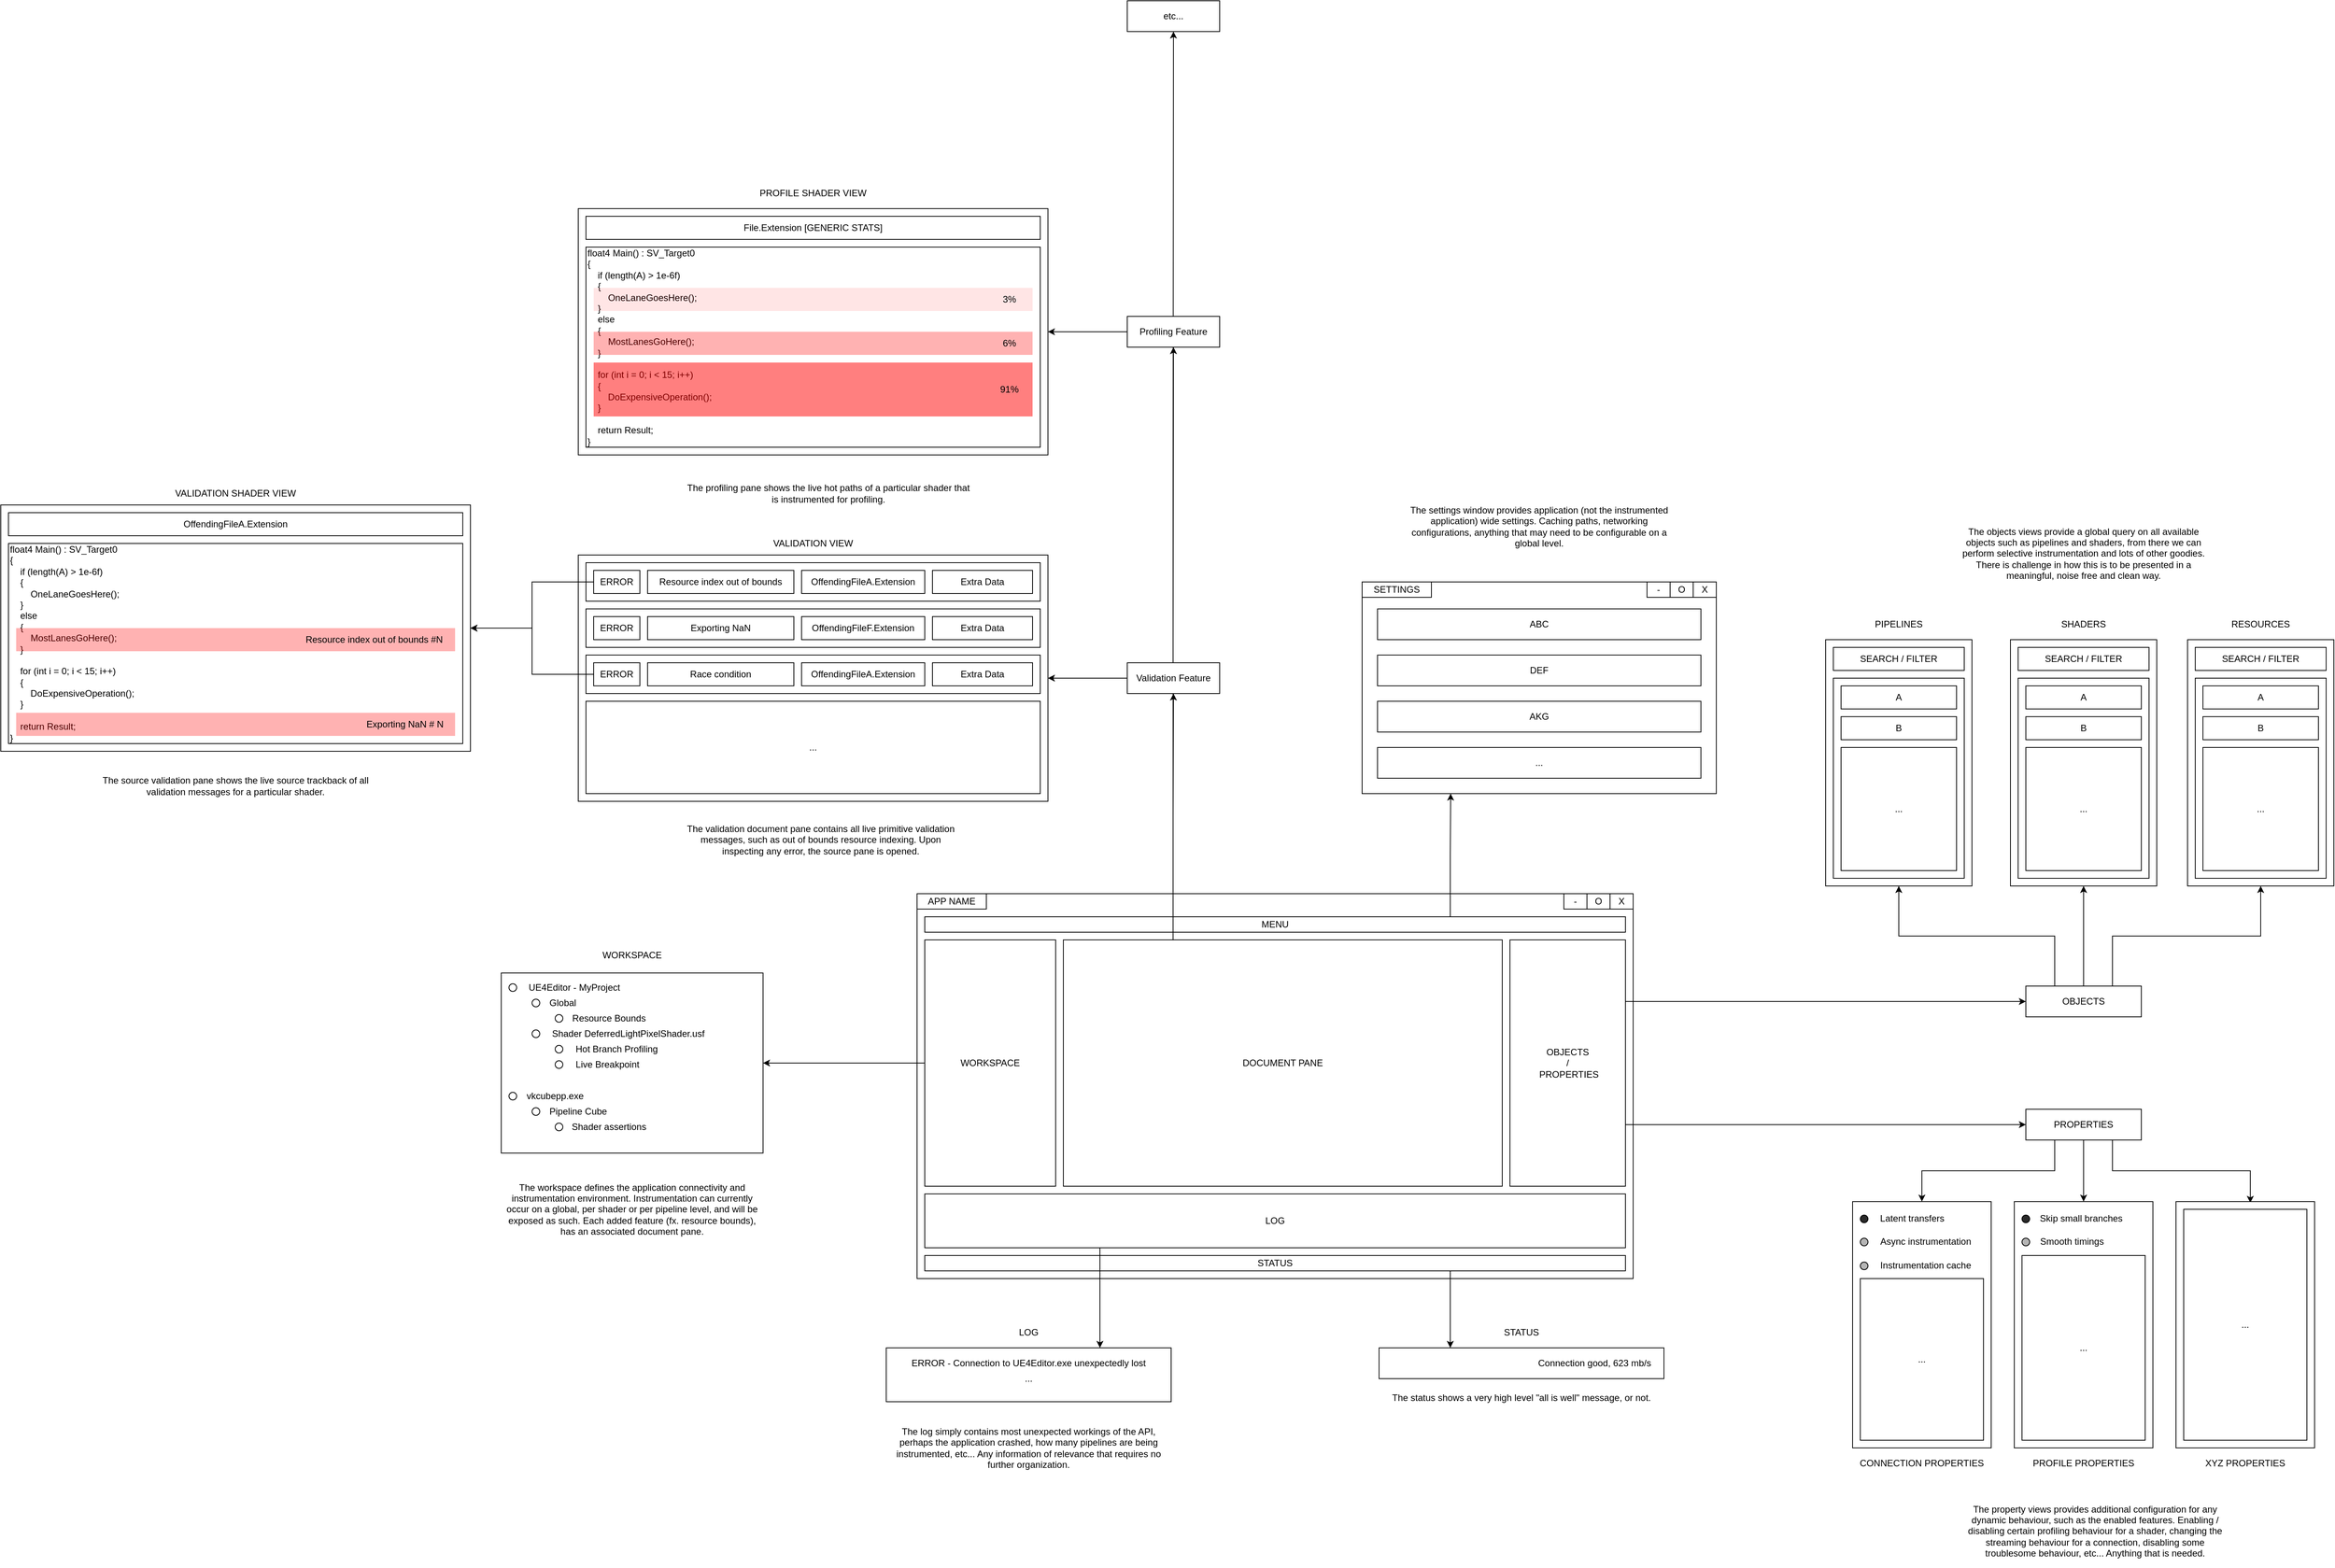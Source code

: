 <mxfile version="16.5.1" type="device"><diagram id="1ZoABJ6jaVPbXQ0MWEnn" name="Page-1"><mxGraphModel dx="1174" dy="1064" grid="1" gridSize="10" guides="1" tooltips="1" connect="1" arrows="1" fold="1" page="0" pageScale="1" pageWidth="850" pageHeight="1100" math="0" shadow="0"><root><mxCell id="0"/><mxCell id="1" parent="0"/><mxCell id="oGgGW23Z3Mk4JT-6dXDJ-1" value="" style="rounded=0;whiteSpace=wrap;html=1;" vertex="1" parent="1"><mxGeometry x="1680" y="1570" width="930" height="500" as="geometry"/></mxCell><mxCell id="oGgGW23Z3Mk4JT-6dXDJ-157" style="edgeStyle=orthogonalEdgeStyle;rounded=0;orthogonalLoop=1;jettySize=auto;html=1;exitX=0.75;exitY=0;exitDx=0;exitDy=0;entryX=0.25;entryY=1;entryDx=0;entryDy=0;" edge="1" parent="1" source="oGgGW23Z3Mk4JT-6dXDJ-2" target="oGgGW23Z3Mk4JT-6dXDJ-146"><mxGeometry relative="1" as="geometry"/></mxCell><mxCell id="oGgGW23Z3Mk4JT-6dXDJ-2" value="MENU" style="rounded=0;whiteSpace=wrap;html=1;" vertex="1" parent="1"><mxGeometry x="1690" y="1600" width="910" height="20" as="geometry"/></mxCell><mxCell id="oGgGW23Z3Mk4JT-6dXDJ-3" style="edgeStyle=orthogonalEdgeStyle;rounded=0;orthogonalLoop=1;jettySize=auto;html=1;exitX=0;exitY=0.5;exitDx=0;exitDy=0;entryX=1;entryY=0.5;entryDx=0;entryDy=0;" edge="1" parent="1" source="oGgGW23Z3Mk4JT-6dXDJ-4" target="oGgGW23Z3Mk4JT-6dXDJ-17"><mxGeometry relative="1" as="geometry"/></mxCell><mxCell id="oGgGW23Z3Mk4JT-6dXDJ-4" value="WORKSPACE" style="rounded=0;whiteSpace=wrap;html=1;" vertex="1" parent="1"><mxGeometry x="1690" y="1630" width="170" height="320" as="geometry"/></mxCell><mxCell id="oGgGW23Z3Mk4JT-6dXDJ-5" style="edgeStyle=orthogonalEdgeStyle;rounded=0;orthogonalLoop=1;jettySize=auto;html=1;exitX=0.25;exitY=0;exitDx=0;exitDy=0;entryX=0.5;entryY=1;entryDx=0;entryDy=0;" edge="1" parent="1" source="oGgGW23Z3Mk4JT-6dXDJ-9" target="oGgGW23Z3Mk4JT-6dXDJ-71"><mxGeometry relative="1" as="geometry"/></mxCell><mxCell id="oGgGW23Z3Mk4JT-6dXDJ-6" style="edgeStyle=orthogonalEdgeStyle;rounded=0;orthogonalLoop=1;jettySize=auto;html=1;exitX=0.25;exitY=0;exitDx=0;exitDy=0;entryX=0.5;entryY=1;entryDx=0;entryDy=0;" edge="1" parent="1" source="oGgGW23Z3Mk4JT-6dXDJ-9" target="oGgGW23Z3Mk4JT-6dXDJ-75"><mxGeometry relative="1" as="geometry"/></mxCell><mxCell id="oGgGW23Z3Mk4JT-6dXDJ-7" style="edgeStyle=orthogonalEdgeStyle;rounded=0;orthogonalLoop=1;jettySize=auto;html=1;exitX=0.25;exitY=0;exitDx=0;exitDy=0;entryX=0.5;entryY=1;entryDx=0;entryDy=0;" edge="1" parent="1" source="oGgGW23Z3Mk4JT-6dXDJ-9" target="oGgGW23Z3Mk4JT-6dXDJ-93"><mxGeometry relative="1" as="geometry"/></mxCell><mxCell id="oGgGW23Z3Mk4JT-6dXDJ-9" value="DOCUMENT PANE" style="rounded=0;whiteSpace=wrap;html=1;" vertex="1" parent="1"><mxGeometry x="1870" y="1630" width="570" height="320" as="geometry"/></mxCell><mxCell id="oGgGW23Z3Mk4JT-6dXDJ-10" value="LOG" style="rounded=0;whiteSpace=wrap;html=1;" vertex="1" parent="1"><mxGeometry x="1690" y="1960" width="910" height="70" as="geometry"/></mxCell><mxCell id="oGgGW23Z3Mk4JT-6dXDJ-11" style="edgeStyle=orthogonalEdgeStyle;rounded=0;orthogonalLoop=1;jettySize=auto;html=1;exitX=0.75;exitY=1;exitDx=0;exitDy=0;entryX=0.25;entryY=0;entryDx=0;entryDy=0;" edge="1" parent="1" source="oGgGW23Z3Mk4JT-6dXDJ-12" target="oGgGW23Z3Mk4JT-6dXDJ-44"><mxGeometry relative="1" as="geometry"/></mxCell><mxCell id="oGgGW23Z3Mk4JT-6dXDJ-12" value="STATUS" style="rounded=0;whiteSpace=wrap;html=1;" vertex="1" parent="1"><mxGeometry x="1690" y="2040" width="910" height="20" as="geometry"/></mxCell><mxCell id="oGgGW23Z3Mk4JT-6dXDJ-13" value="X" style="rounded=0;whiteSpace=wrap;html=1;" vertex="1" parent="1"><mxGeometry x="2580" y="1570" width="30" height="20" as="geometry"/></mxCell><mxCell id="oGgGW23Z3Mk4JT-6dXDJ-14" value="O" style="rounded=0;whiteSpace=wrap;html=1;" vertex="1" parent="1"><mxGeometry x="2550" y="1570" width="30" height="20" as="geometry"/></mxCell><mxCell id="oGgGW23Z3Mk4JT-6dXDJ-15" value="-" style="rounded=0;whiteSpace=wrap;html=1;" vertex="1" parent="1"><mxGeometry x="2520" y="1570" width="30" height="20" as="geometry"/></mxCell><mxCell id="oGgGW23Z3Mk4JT-6dXDJ-16" value="APP NAME" style="rounded=0;whiteSpace=wrap;html=1;" vertex="1" parent="1"><mxGeometry x="1680" y="1570" width="90" height="20" as="geometry"/></mxCell><mxCell id="oGgGW23Z3Mk4JT-6dXDJ-17" value="" style="rounded=0;whiteSpace=wrap;html=1;" vertex="1" parent="1"><mxGeometry x="1140" y="1673" width="340" height="234" as="geometry"/></mxCell><mxCell id="oGgGW23Z3Mk4JT-6dXDJ-18" value="WORKSPACE" style="text;html=1;strokeColor=none;fillColor=none;align=center;verticalAlign=middle;whiteSpace=wrap;rounded=0;" vertex="1" parent="1"><mxGeometry x="1140" y="1640" width="340" height="20" as="geometry"/></mxCell><mxCell id="oGgGW23Z3Mk4JT-6dXDJ-19" value="" style="ellipse;whiteSpace=wrap;html=1;aspect=fixed;" vertex="1" parent="1"><mxGeometry x="1150" y="1687" width="10" height="10" as="geometry"/></mxCell><mxCell id="oGgGW23Z3Mk4JT-6dXDJ-20" value="UE4Editor - MyProject" style="text;html=1;strokeColor=none;fillColor=none;align=center;verticalAlign=middle;whiteSpace=wrap;rounded=0;" vertex="1" parent="1"><mxGeometry x="1170" y="1682" width="130" height="20" as="geometry"/></mxCell><mxCell id="oGgGW23Z3Mk4JT-6dXDJ-21" value="" style="ellipse;whiteSpace=wrap;html=1;aspect=fixed;" vertex="1" parent="1"><mxGeometry x="1180" y="1707" width="10" height="10" as="geometry"/></mxCell><mxCell id="oGgGW23Z3Mk4JT-6dXDJ-22" value="Global" style="text;html=1;strokeColor=none;fillColor=none;align=center;verticalAlign=middle;whiteSpace=wrap;rounded=0;" vertex="1" parent="1"><mxGeometry x="1200" y="1702" width="40" height="20" as="geometry"/></mxCell><mxCell id="oGgGW23Z3Mk4JT-6dXDJ-23" value="" style="ellipse;whiteSpace=wrap;html=1;aspect=fixed;" vertex="1" parent="1"><mxGeometry x="1210" y="1727" width="10" height="10" as="geometry"/></mxCell><mxCell id="oGgGW23Z3Mk4JT-6dXDJ-24" value="Resource Bounds" style="text;html=1;strokeColor=none;fillColor=none;align=center;verticalAlign=middle;whiteSpace=wrap;rounded=0;" vertex="1" parent="1"><mxGeometry x="1230" y="1722" width="100" height="20" as="geometry"/></mxCell><mxCell id="oGgGW23Z3Mk4JT-6dXDJ-25" value="" style="ellipse;whiteSpace=wrap;html=1;aspect=fixed;" vertex="1" parent="1"><mxGeometry x="1180" y="1747" width="10" height="10" as="geometry"/></mxCell><mxCell id="oGgGW23Z3Mk4JT-6dXDJ-26" value="Shader DeferredLightPixelShader.usf" style="text;html=1;strokeColor=none;fillColor=none;align=center;verticalAlign=middle;whiteSpace=wrap;rounded=0;" vertex="1" parent="1"><mxGeometry x="1200" y="1742" width="210" height="20" as="geometry"/></mxCell><mxCell id="oGgGW23Z3Mk4JT-6dXDJ-27" value="" style="ellipse;whiteSpace=wrap;html=1;aspect=fixed;" vertex="1" parent="1"><mxGeometry x="1210" y="1767" width="10" height="10" as="geometry"/></mxCell><mxCell id="oGgGW23Z3Mk4JT-6dXDJ-28" value="Hot Branch Profiling" style="text;html=1;strokeColor=none;fillColor=none;align=center;verticalAlign=middle;whiteSpace=wrap;rounded=0;" vertex="1" parent="1"><mxGeometry x="1230" y="1762" width="120" height="20" as="geometry"/></mxCell><mxCell id="oGgGW23Z3Mk4JT-6dXDJ-29" value="" style="ellipse;whiteSpace=wrap;html=1;aspect=fixed;" vertex="1" parent="1"><mxGeometry x="1210" y="1787" width="10" height="10" as="geometry"/></mxCell><mxCell id="oGgGW23Z3Mk4JT-6dXDJ-30" value="Live Breakpoint" style="text;html=1;strokeColor=none;fillColor=none;align=center;verticalAlign=middle;whiteSpace=wrap;rounded=0;" vertex="1" parent="1"><mxGeometry x="1228" y="1782" width="100" height="20" as="geometry"/></mxCell><mxCell id="oGgGW23Z3Mk4JT-6dXDJ-31" value="" style="ellipse;whiteSpace=wrap;html=1;aspect=fixed;" vertex="1" parent="1"><mxGeometry x="1150" y="1828" width="10" height="10" as="geometry"/></mxCell><mxCell id="oGgGW23Z3Mk4JT-6dXDJ-32" value="vkcubepp.exe" style="text;html=1;strokeColor=none;fillColor=none;align=center;verticalAlign=middle;whiteSpace=wrap;rounded=0;" vertex="1" parent="1"><mxGeometry x="1170" y="1823" width="80" height="20" as="geometry"/></mxCell><mxCell id="oGgGW23Z3Mk4JT-6dXDJ-33" value="" style="ellipse;whiteSpace=wrap;html=1;aspect=fixed;" vertex="1" parent="1"><mxGeometry x="1180" y="1848" width="10" height="10" as="geometry"/></mxCell><mxCell id="oGgGW23Z3Mk4JT-6dXDJ-34" value="Pipeline Cube" style="text;html=1;strokeColor=none;fillColor=none;align=center;verticalAlign=middle;whiteSpace=wrap;rounded=0;" vertex="1" parent="1"><mxGeometry x="1200" y="1843" width="80" height="20" as="geometry"/></mxCell><mxCell id="oGgGW23Z3Mk4JT-6dXDJ-35" value="" style="ellipse;whiteSpace=wrap;html=1;aspect=fixed;" vertex="1" parent="1"><mxGeometry x="1210" y="1868" width="10" height="10" as="geometry"/></mxCell><mxCell id="oGgGW23Z3Mk4JT-6dXDJ-36" value="Shader assertions" style="text;html=1;strokeColor=none;fillColor=none;align=center;verticalAlign=middle;whiteSpace=wrap;rounded=0;" vertex="1" parent="1"><mxGeometry x="1230" y="1863" width="100" height="20" as="geometry"/></mxCell><mxCell id="oGgGW23Z3Mk4JT-6dXDJ-37" value="The workspace defines the application connectivity and instrumentation environment. Instrumentation can currently occur on a global, per shader or per pipeline level, and will be exposed as such. Each added feature (fx. resource bounds), has an associated document pane." style="text;html=1;strokeColor=none;fillColor=none;align=center;verticalAlign=middle;whiteSpace=wrap;rounded=0;" vertex="1" parent="1"><mxGeometry x="1140" y="1920" width="340" height="120" as="geometry"/></mxCell><mxCell id="oGgGW23Z3Mk4JT-6dXDJ-38" value="" style="rounded=0;whiteSpace=wrap;html=1;" vertex="1" parent="1"><mxGeometry x="1640" y="2160" width="370" height="70" as="geometry"/></mxCell><mxCell id="oGgGW23Z3Mk4JT-6dXDJ-39" value="LOG" style="text;html=1;strokeColor=none;fillColor=none;align=center;verticalAlign=middle;whiteSpace=wrap;rounded=0;" vertex="1" parent="1"><mxGeometry x="1640" y="2130" width="370" height="20" as="geometry"/></mxCell><mxCell id="oGgGW23Z3Mk4JT-6dXDJ-40" value="ERROR - Connection to UE4Editor.exe unexpectedly lost" style="text;html=1;strokeColor=none;fillColor=none;align=center;verticalAlign=middle;whiteSpace=wrap;rounded=0;" vertex="1" parent="1"><mxGeometry x="1650" y="2170" width="350" height="20" as="geometry"/></mxCell><mxCell id="oGgGW23Z3Mk4JT-6dXDJ-41" value="..." style="text;html=1;strokeColor=none;fillColor=none;align=center;verticalAlign=middle;whiteSpace=wrap;rounded=0;" vertex="1" parent="1"><mxGeometry x="1650" y="2190" width="350" height="20" as="geometry"/></mxCell><mxCell id="oGgGW23Z3Mk4JT-6dXDJ-42" value="The log simply contains most unexpected workings of the API, perhaps the application crashed, how many pipelines are being instrumented, etc... Any information of relevance that requires no further organization." style="text;html=1;strokeColor=none;fillColor=none;align=center;verticalAlign=middle;whiteSpace=wrap;rounded=0;" vertex="1" parent="1"><mxGeometry x="1640" y="2250" width="370" height="80" as="geometry"/></mxCell><mxCell id="oGgGW23Z3Mk4JT-6dXDJ-43" style="edgeStyle=orthogonalEdgeStyle;rounded=0;orthogonalLoop=1;jettySize=auto;html=1;exitX=0.25;exitY=1;exitDx=0;exitDy=0;entryX=0.75;entryY=0;entryDx=0;entryDy=0;" edge="1" parent="1" source="oGgGW23Z3Mk4JT-6dXDJ-10" target="oGgGW23Z3Mk4JT-6dXDJ-38"><mxGeometry relative="1" as="geometry"/></mxCell><mxCell id="oGgGW23Z3Mk4JT-6dXDJ-44" value="" style="rounded=0;whiteSpace=wrap;html=1;" vertex="1" parent="1"><mxGeometry x="2280" y="2160" width="370" height="40" as="geometry"/></mxCell><mxCell id="oGgGW23Z3Mk4JT-6dXDJ-45" value="STATUS" style="text;html=1;strokeColor=none;fillColor=none;align=center;verticalAlign=middle;whiteSpace=wrap;rounded=0;" vertex="1" parent="1"><mxGeometry x="2280" y="2130" width="370" height="20" as="geometry"/></mxCell><mxCell id="oGgGW23Z3Mk4JT-6dXDJ-46" value="Connection good, 623 mb/s" style="text;html=1;strokeColor=none;fillColor=none;align=center;verticalAlign=middle;whiteSpace=wrap;rounded=0;" vertex="1" parent="1"><mxGeometry x="2480" y="2170" width="160" height="20" as="geometry"/></mxCell><mxCell id="oGgGW23Z3Mk4JT-6dXDJ-47" value="The status shows a very high level &quot;all is well&quot; message, or not." style="text;html=1;strokeColor=none;fillColor=none;align=center;verticalAlign=middle;whiteSpace=wrap;rounded=0;" vertex="1" parent="1"><mxGeometry x="2280" y="2210" width="370" height="30" as="geometry"/></mxCell><mxCell id="oGgGW23Z3Mk4JT-6dXDJ-48" style="edgeStyle=orthogonalEdgeStyle;rounded=0;orthogonalLoop=1;jettySize=auto;html=1;exitX=1;exitY=0.25;exitDx=0;exitDy=0;entryX=0;entryY=0.5;entryDx=0;entryDy=0;" edge="1" parent="1" source="oGgGW23Z3Mk4JT-6dXDJ-50" target="oGgGW23Z3Mk4JT-6dXDJ-121"><mxGeometry relative="1" as="geometry"/></mxCell><mxCell id="oGgGW23Z3Mk4JT-6dXDJ-49" style="edgeStyle=orthogonalEdgeStyle;rounded=0;orthogonalLoop=1;jettySize=auto;html=1;exitX=1;exitY=0.75;exitDx=0;exitDy=0;entryX=0;entryY=0.5;entryDx=0;entryDy=0;" edge="1" parent="1" source="oGgGW23Z3Mk4JT-6dXDJ-50" target="oGgGW23Z3Mk4JT-6dXDJ-125"><mxGeometry relative="1" as="geometry"/></mxCell><mxCell id="oGgGW23Z3Mk4JT-6dXDJ-50" value="OBJECTS &lt;br&gt;/&lt;br&gt;&amp;nbsp;PROPERTIES" style="rounded=0;whiteSpace=wrap;html=1;" vertex="1" parent="1"><mxGeometry x="2450" y="1630" width="150" height="320" as="geometry"/></mxCell><mxCell id="oGgGW23Z3Mk4JT-6dXDJ-51" value="" style="rounded=0;whiteSpace=wrap;html=1;" vertex="1" parent="1"><mxGeometry x="1240" y="1130" width="610" height="320" as="geometry"/></mxCell><mxCell id="oGgGW23Z3Mk4JT-6dXDJ-52" value="" style="rounded=0;whiteSpace=wrap;html=1;" vertex="1" parent="1"><mxGeometry x="1250" y="1140" width="590" height="50" as="geometry"/></mxCell><mxCell id="oGgGW23Z3Mk4JT-6dXDJ-53" style="edgeStyle=orthogonalEdgeStyle;rounded=0;orthogonalLoop=1;jettySize=auto;html=1;exitX=0;exitY=0.5;exitDx=0;exitDy=0;entryX=1;entryY=0.5;entryDx=0;entryDy=0;" edge="1" parent="1" source="oGgGW23Z3Mk4JT-6dXDJ-54" target="oGgGW23Z3Mk4JT-6dXDJ-83"><mxGeometry relative="1" as="geometry"/></mxCell><mxCell id="oGgGW23Z3Mk4JT-6dXDJ-54" value="ERROR" style="rounded=0;whiteSpace=wrap;html=1;" vertex="1" parent="1"><mxGeometry x="1260" y="1150" width="60" height="30" as="geometry"/></mxCell><mxCell id="oGgGW23Z3Mk4JT-6dXDJ-55" value="Resource index out of bounds" style="rounded=0;whiteSpace=wrap;html=1;" vertex="1" parent="1"><mxGeometry x="1330" y="1150" width="190" height="30" as="geometry"/></mxCell><mxCell id="oGgGW23Z3Mk4JT-6dXDJ-56" value="OffendingFileA.Extension" style="rounded=0;whiteSpace=wrap;html=1;" vertex="1" parent="1"><mxGeometry x="1530" y="1150" width="160" height="30" as="geometry"/></mxCell><mxCell id="oGgGW23Z3Mk4JT-6dXDJ-57" value="Extra Data" style="rounded=0;whiteSpace=wrap;html=1;" vertex="1" parent="1"><mxGeometry x="1700" y="1150" width="130" height="30" as="geometry"/></mxCell><mxCell id="oGgGW23Z3Mk4JT-6dXDJ-58" value="" style="rounded=0;whiteSpace=wrap;html=1;" vertex="1" parent="1"><mxGeometry x="1250" y="1200" width="590" height="50" as="geometry"/></mxCell><mxCell id="oGgGW23Z3Mk4JT-6dXDJ-59" value="ERROR" style="rounded=0;whiteSpace=wrap;html=1;" vertex="1" parent="1"><mxGeometry x="1260" y="1210" width="60" height="30" as="geometry"/></mxCell><mxCell id="oGgGW23Z3Mk4JT-6dXDJ-60" value="Exporting NaN" style="rounded=0;whiteSpace=wrap;html=1;" vertex="1" parent="1"><mxGeometry x="1330" y="1210" width="190" height="30" as="geometry"/></mxCell><mxCell id="oGgGW23Z3Mk4JT-6dXDJ-61" value="OffendingFileF.Extension" style="rounded=0;whiteSpace=wrap;html=1;" vertex="1" parent="1"><mxGeometry x="1530" y="1210" width="160" height="30" as="geometry"/></mxCell><mxCell id="oGgGW23Z3Mk4JT-6dXDJ-62" value="Extra Data" style="rounded=0;whiteSpace=wrap;html=1;" vertex="1" parent="1"><mxGeometry x="1700" y="1210" width="130" height="30" as="geometry"/></mxCell><mxCell id="oGgGW23Z3Mk4JT-6dXDJ-63" value="" style="rounded=0;whiteSpace=wrap;html=1;" vertex="1" parent="1"><mxGeometry x="1250" y="1260" width="590" height="50" as="geometry"/></mxCell><mxCell id="oGgGW23Z3Mk4JT-6dXDJ-64" style="edgeStyle=orthogonalEdgeStyle;rounded=0;orthogonalLoop=1;jettySize=auto;html=1;exitX=0;exitY=0.5;exitDx=0;exitDy=0;entryX=1;entryY=0.5;entryDx=0;entryDy=0;" edge="1" parent="1" source="oGgGW23Z3Mk4JT-6dXDJ-65" target="oGgGW23Z3Mk4JT-6dXDJ-83"><mxGeometry relative="1" as="geometry"><mxPoint x="1100" y="1240" as="targetPoint"/><Array as="points"><mxPoint x="1180" y="1285"/><mxPoint x="1180" y="1225"/></Array></mxGeometry></mxCell><mxCell id="oGgGW23Z3Mk4JT-6dXDJ-65" value="ERROR" style="rounded=0;whiteSpace=wrap;html=1;" vertex="1" parent="1"><mxGeometry x="1260" y="1270" width="60" height="30" as="geometry"/></mxCell><mxCell id="oGgGW23Z3Mk4JT-6dXDJ-66" value="Race condition" style="rounded=0;whiteSpace=wrap;html=1;" vertex="1" parent="1"><mxGeometry x="1330" y="1270" width="190" height="30" as="geometry"/></mxCell><mxCell id="oGgGW23Z3Mk4JT-6dXDJ-67" value="OffendingFileA.Extension" style="rounded=0;whiteSpace=wrap;html=1;" vertex="1" parent="1"><mxGeometry x="1530" y="1270" width="160" height="30" as="geometry"/></mxCell><mxCell id="oGgGW23Z3Mk4JT-6dXDJ-68" value="Extra Data" style="rounded=0;whiteSpace=wrap;html=1;" vertex="1" parent="1"><mxGeometry x="1700" y="1270" width="130" height="30" as="geometry"/></mxCell><mxCell id="oGgGW23Z3Mk4JT-6dXDJ-69" value="..." style="rounded=0;whiteSpace=wrap;html=1;" vertex="1" parent="1"><mxGeometry x="1250" y="1320" width="590" height="120" as="geometry"/></mxCell><mxCell id="oGgGW23Z3Mk4JT-6dXDJ-70" style="edgeStyle=orthogonalEdgeStyle;rounded=0;orthogonalLoop=1;jettySize=auto;html=1;exitX=0;exitY=0.5;exitDx=0;exitDy=0;entryX=1;entryY=0.5;entryDx=0;entryDy=0;" edge="1" parent="1" source="oGgGW23Z3Mk4JT-6dXDJ-71" target="oGgGW23Z3Mk4JT-6dXDJ-51"><mxGeometry relative="1" as="geometry"/></mxCell><mxCell id="oGgGW23Z3Mk4JT-6dXDJ-71" value="Validation Feature" style="rounded=0;whiteSpace=wrap;html=1;" vertex="1" parent="1"><mxGeometry x="1953" y="1270" width="120" height="40" as="geometry"/></mxCell><mxCell id="oGgGW23Z3Mk4JT-6dXDJ-72" value="" style="rounded=0;whiteSpace=wrap;html=1;" vertex="1" parent="1"><mxGeometry x="1240" y="680" width="610" height="320" as="geometry"/></mxCell><mxCell id="oGgGW23Z3Mk4JT-6dXDJ-73" value="File.Extension [GENERIC STATS]" style="rounded=0;whiteSpace=wrap;html=1;" vertex="1" parent="1"><mxGeometry x="1250" y="690" width="590" height="30" as="geometry"/></mxCell><mxCell id="oGgGW23Z3Mk4JT-6dXDJ-74" style="edgeStyle=orthogonalEdgeStyle;rounded=0;orthogonalLoop=1;jettySize=auto;html=1;exitX=0;exitY=0.5;exitDx=0;exitDy=0;entryX=1;entryY=0.5;entryDx=0;entryDy=0;" edge="1" parent="1" source="oGgGW23Z3Mk4JT-6dXDJ-75" target="oGgGW23Z3Mk4JT-6dXDJ-72"><mxGeometry relative="1" as="geometry"/></mxCell><mxCell id="oGgGW23Z3Mk4JT-6dXDJ-75" value="Profiling Feature" style="rounded=0;whiteSpace=wrap;html=1;" vertex="1" parent="1"><mxGeometry x="1953" y="820" width="120" height="40" as="geometry"/></mxCell><mxCell id="oGgGW23Z3Mk4JT-6dXDJ-76" value="float4 Main() : SV_Target0&lt;br&gt;{&lt;br&gt;&lt;span&gt;&amp;nbsp; &amp;nbsp;&amp;nbsp;&lt;/span&gt;if (length(A) &amp;gt; 1e-6f)&lt;br&gt;&lt;span&gt;&amp;nbsp; &amp;nbsp;&amp;nbsp;&lt;/span&gt;{&lt;br&gt;&amp;nbsp; &amp;nbsp;&amp;nbsp;&lt;span&gt;&amp;nbsp; &amp;nbsp;&amp;nbsp;&lt;/span&gt;OneLaneGoesHere();&lt;br&gt;&lt;span&gt;&amp;nbsp; &amp;nbsp;&amp;nbsp;&lt;/span&gt;}&lt;br&gt;&lt;span&gt;&amp;nbsp; &amp;nbsp;&amp;nbsp;&lt;/span&gt;else&lt;br&gt;&lt;span&gt;&amp;nbsp; &amp;nbsp;&amp;nbsp;&lt;/span&gt;{&lt;br&gt;&amp;nbsp; &amp;nbsp;&amp;nbsp;&lt;span&gt;&amp;nbsp; &amp;nbsp;&amp;nbsp;&lt;/span&gt;MostLanesGoHere();&lt;br&gt;&lt;span&gt;&amp;nbsp; &amp;nbsp;&amp;nbsp;&lt;/span&gt;}&lt;br&gt;&lt;br&gt;&lt;span&gt;&amp;nbsp; &amp;nbsp;&amp;nbsp;&lt;/span&gt;for (int i = 0; i &amp;lt; 15; i++)&amp;nbsp;&lt;br&gt;&lt;span&gt;&amp;nbsp; &amp;nbsp;&amp;nbsp;&lt;/span&gt;{&lt;br&gt;&lt;span&gt;&amp;nbsp; &amp;nbsp;&amp;nbsp;&lt;/span&gt;&amp;nbsp; &amp;nbsp; DoExpensiveOperation();&lt;br&gt;&lt;span&gt;&amp;nbsp; &amp;nbsp;&amp;nbsp;&lt;/span&gt;}&lt;br&gt;&lt;br&gt;&amp;nbsp; &amp;nbsp;&amp;nbsp;return Result;&lt;br&gt;}" style="rounded=0;whiteSpace=wrap;html=1;align=left;" vertex="1" parent="1"><mxGeometry x="1250" y="730" width="590" height="260" as="geometry"/></mxCell><mxCell id="oGgGW23Z3Mk4JT-6dXDJ-77" value="" style="rounded=0;whiteSpace=wrap;html=1;align=left;fillColor=#FF0000;strokeColor=none;fontColor=#ffffff;opacity=50;" vertex="1" parent="1"><mxGeometry x="1260" y="880" width="570" height="70" as="geometry"/></mxCell><mxCell id="oGgGW23Z3Mk4JT-6dXDJ-78" value="" style="rounded=0;whiteSpace=wrap;html=1;align=left;fillColor=#FF0000;strokeColor=none;fontColor=#ffffff;opacity=30;" vertex="1" parent="1"><mxGeometry x="1260" y="840" width="570" height="30" as="geometry"/></mxCell><mxCell id="oGgGW23Z3Mk4JT-6dXDJ-79" value="" style="rounded=0;whiteSpace=wrap;html=1;align=left;fillColor=#FF0000;strokeColor=none;fontColor=#ffffff;opacity=10;" vertex="1" parent="1"><mxGeometry x="1260" y="783" width="570" height="30" as="geometry"/></mxCell><mxCell id="oGgGW23Z3Mk4JT-6dXDJ-80" value="3%" style="text;html=1;strokeColor=none;fillColor=none;align=center;verticalAlign=middle;whiteSpace=wrap;rounded=0;opacity=10;" vertex="1" parent="1"><mxGeometry x="1780" y="788" width="40" height="20" as="geometry"/></mxCell><mxCell id="oGgGW23Z3Mk4JT-6dXDJ-81" value="6%" style="text;html=1;strokeColor=none;fillColor=none;align=center;verticalAlign=middle;whiteSpace=wrap;rounded=0;opacity=10;" vertex="1" parent="1"><mxGeometry x="1780" y="845" width="40" height="20" as="geometry"/></mxCell><mxCell id="oGgGW23Z3Mk4JT-6dXDJ-82" value="91%" style="text;html=1;strokeColor=none;fillColor=none;align=center;verticalAlign=middle;whiteSpace=wrap;rounded=0;opacity=10;" vertex="1" parent="1"><mxGeometry x="1780" y="905" width="40" height="20" as="geometry"/></mxCell><mxCell id="oGgGW23Z3Mk4JT-6dXDJ-83" value="" style="rounded=0;whiteSpace=wrap;html=1;" vertex="1" parent="1"><mxGeometry x="490" y="1065" width="610" height="320" as="geometry"/></mxCell><mxCell id="oGgGW23Z3Mk4JT-6dXDJ-84" value="OffendingFileA.Extension" style="rounded=0;whiteSpace=wrap;html=1;" vertex="1" parent="1"><mxGeometry x="500" y="1075" width="590" height="30" as="geometry"/></mxCell><mxCell id="oGgGW23Z3Mk4JT-6dXDJ-85" value="float4 Main() : SV_Target0&lt;br&gt;{&lt;br&gt;&lt;span&gt;&amp;nbsp; &amp;nbsp;&amp;nbsp;&lt;/span&gt;if (length(A) &amp;gt; 1e-6f)&lt;br&gt;&lt;span&gt;&amp;nbsp; &amp;nbsp;&amp;nbsp;&lt;/span&gt;{&lt;br&gt;&amp;nbsp; &amp;nbsp;&amp;nbsp;&lt;span&gt;&amp;nbsp; &amp;nbsp;&amp;nbsp;&lt;/span&gt;OneLaneGoesHere();&lt;br&gt;&lt;span&gt;&amp;nbsp; &amp;nbsp;&amp;nbsp;&lt;/span&gt;}&lt;br&gt;&lt;span&gt;&amp;nbsp; &amp;nbsp;&amp;nbsp;&lt;/span&gt;else&lt;br&gt;&lt;span&gt;&amp;nbsp; &amp;nbsp;&amp;nbsp;&lt;/span&gt;{&lt;br&gt;&amp;nbsp; &amp;nbsp;&amp;nbsp;&lt;span&gt;&amp;nbsp; &amp;nbsp;&amp;nbsp;&lt;/span&gt;MostLanesGoHere();&lt;br&gt;&lt;span&gt;&amp;nbsp; &amp;nbsp;&amp;nbsp;&lt;/span&gt;}&lt;br&gt;&lt;br&gt;&lt;span&gt;&amp;nbsp; &amp;nbsp;&amp;nbsp;&lt;/span&gt;for (int i = 0; i &amp;lt; 15; i++)&amp;nbsp;&lt;br&gt;&lt;span&gt;&amp;nbsp; &amp;nbsp;&amp;nbsp;&lt;/span&gt;{&lt;br&gt;&lt;span&gt;&amp;nbsp; &amp;nbsp;&amp;nbsp;&lt;/span&gt;&amp;nbsp; &amp;nbsp; DoExpensiveOperation();&lt;br&gt;&lt;span&gt;&amp;nbsp; &amp;nbsp;&amp;nbsp;&lt;/span&gt;}&lt;br&gt;&lt;br&gt;&amp;nbsp; &amp;nbsp;&amp;nbsp;return Result;&lt;br&gt;}" style="rounded=0;whiteSpace=wrap;html=1;align=left;" vertex="1" parent="1"><mxGeometry x="500" y="1115" width="590" height="260" as="geometry"/></mxCell><mxCell id="oGgGW23Z3Mk4JT-6dXDJ-86" value="" style="rounded=0;whiteSpace=wrap;html=1;align=left;fillColor=#FF0000;strokeColor=none;fontColor=#ffffff;opacity=30;" vertex="1" parent="1"><mxGeometry x="510" y="1225" width="570" height="30" as="geometry"/></mxCell><mxCell id="oGgGW23Z3Mk4JT-6dXDJ-87" value="Resource index out of bounds #N" style="text;html=1;strokeColor=none;fillColor=none;align=center;verticalAlign=middle;whiteSpace=wrap;rounded=0;opacity=10;" vertex="1" parent="1"><mxGeometry x="880" y="1230" width="190" height="20" as="geometry"/></mxCell><mxCell id="oGgGW23Z3Mk4JT-6dXDJ-88" value="" style="rounded=0;whiteSpace=wrap;html=1;align=left;fillColor=#FF0000;strokeColor=none;fontColor=#ffffff;opacity=30;" vertex="1" parent="1"><mxGeometry x="510" y="1335" width="570" height="30" as="geometry"/></mxCell><mxCell id="oGgGW23Z3Mk4JT-6dXDJ-89" value="Exporting NaN # N" style="text;html=1;strokeColor=none;fillColor=none;align=center;verticalAlign=middle;whiteSpace=wrap;rounded=0;opacity=10;" vertex="1" parent="1"><mxGeometry x="960" y="1340" width="110" height="20" as="geometry"/></mxCell><mxCell id="oGgGW23Z3Mk4JT-6dXDJ-90" value="The validation document pane contains all live primitive validation messages, such as out of bounds resource indexing. Upon inspecting any error, the source pane is opened." style="text;html=1;strokeColor=none;fillColor=none;align=center;verticalAlign=middle;whiteSpace=wrap;rounded=0;" vertex="1" parent="1"><mxGeometry x="1370" y="1460" width="370" height="80" as="geometry"/></mxCell><mxCell id="oGgGW23Z3Mk4JT-6dXDJ-91" value="The source validation pane shows the live source trackback of all validation messages for a particular shader." style="text;html=1;strokeColor=none;fillColor=none;align=center;verticalAlign=middle;whiteSpace=wrap;rounded=0;" vertex="1" parent="1"><mxGeometry x="610" y="1410" width="370" height="40" as="geometry"/></mxCell><mxCell id="oGgGW23Z3Mk4JT-6dXDJ-92" value="The profiling pane shows the live hot paths of a particular shader that is instrumented for profiling." style="text;html=1;strokeColor=none;fillColor=none;align=center;verticalAlign=middle;whiteSpace=wrap;rounded=0;" vertex="1" parent="1"><mxGeometry x="1380" y="1010" width="370" height="80" as="geometry"/></mxCell><mxCell id="oGgGW23Z3Mk4JT-6dXDJ-93" value="etc..." style="rounded=0;whiteSpace=wrap;html=1;" vertex="1" parent="1"><mxGeometry x="1953" y="410" width="120" height="40" as="geometry"/></mxCell><mxCell id="oGgGW23Z3Mk4JT-6dXDJ-94" value="" style="rounded=0;whiteSpace=wrap;html=1;" vertex="1" parent="1"><mxGeometry x="2860" y="1240" width="190" height="320" as="geometry"/></mxCell><mxCell id="oGgGW23Z3Mk4JT-6dXDJ-95" value="PIPELINES" style="text;html=1;strokeColor=none;fillColor=none;align=center;verticalAlign=middle;whiteSpace=wrap;rounded=0;opacity=10;" vertex="1" parent="1"><mxGeometry x="2860" y="1210" width="190" height="20" as="geometry"/></mxCell><mxCell id="oGgGW23Z3Mk4JT-6dXDJ-96" value="VALIDATION VIEW" style="text;html=1;strokeColor=none;fillColor=none;align=center;verticalAlign=middle;whiteSpace=wrap;rounded=0;opacity=10;" vertex="1" parent="1"><mxGeometry x="1240" y="1105" width="610" height="20" as="geometry"/></mxCell><mxCell id="oGgGW23Z3Mk4JT-6dXDJ-97" value="PROFILE SHADER VIEW" style="text;html=1;strokeColor=none;fillColor=none;align=center;verticalAlign=middle;whiteSpace=wrap;rounded=0;opacity=10;" vertex="1" parent="1"><mxGeometry x="1240" y="650" width="610" height="20" as="geometry"/></mxCell><mxCell id="oGgGW23Z3Mk4JT-6dXDJ-98" value="VALIDATION SHADER VIEW" style="text;html=1;strokeColor=none;fillColor=none;align=center;verticalAlign=middle;whiteSpace=wrap;rounded=0;opacity=10;" vertex="1" parent="1"><mxGeometry x="490" y="1040" width="610" height="20" as="geometry"/></mxCell><mxCell id="oGgGW23Z3Mk4JT-6dXDJ-99" value="SEARCH / FILTER" style="rounded=0;whiteSpace=wrap;html=1;" vertex="1" parent="1"><mxGeometry x="2870" y="1250" width="170" height="30" as="geometry"/></mxCell><mxCell id="oGgGW23Z3Mk4JT-6dXDJ-100" value="" style="rounded=0;whiteSpace=wrap;html=1;" vertex="1" parent="1"><mxGeometry x="2870" y="1290" width="170" height="260" as="geometry"/></mxCell><mxCell id="oGgGW23Z3Mk4JT-6dXDJ-101" value="A" style="rounded=0;whiteSpace=wrap;html=1;" vertex="1" parent="1"><mxGeometry x="2880" y="1300" width="150" height="30" as="geometry"/></mxCell><mxCell id="oGgGW23Z3Mk4JT-6dXDJ-102" value="B" style="rounded=0;whiteSpace=wrap;html=1;" vertex="1" parent="1"><mxGeometry x="2880" y="1340" width="150" height="30" as="geometry"/></mxCell><mxCell id="oGgGW23Z3Mk4JT-6dXDJ-103" value="..." style="rounded=0;whiteSpace=wrap;html=1;" vertex="1" parent="1"><mxGeometry x="2880" y="1380" width="150" height="160" as="geometry"/></mxCell><mxCell id="oGgGW23Z3Mk4JT-6dXDJ-104" value="" style="rounded=0;whiteSpace=wrap;html=1;" vertex="1" parent="1"><mxGeometry x="3100" y="1240" width="190" height="320" as="geometry"/></mxCell><mxCell id="oGgGW23Z3Mk4JT-6dXDJ-105" value="SHADERS" style="text;html=1;strokeColor=none;fillColor=none;align=center;verticalAlign=middle;whiteSpace=wrap;rounded=0;opacity=10;" vertex="1" parent="1"><mxGeometry x="3100" y="1210" width="190" height="20" as="geometry"/></mxCell><mxCell id="oGgGW23Z3Mk4JT-6dXDJ-106" value="SEARCH / FILTER" style="rounded=0;whiteSpace=wrap;html=1;" vertex="1" parent="1"><mxGeometry x="3110" y="1250" width="170" height="30" as="geometry"/></mxCell><mxCell id="oGgGW23Z3Mk4JT-6dXDJ-107" value="" style="rounded=0;whiteSpace=wrap;html=1;" vertex="1" parent="1"><mxGeometry x="3110" y="1290" width="170" height="260" as="geometry"/></mxCell><mxCell id="oGgGW23Z3Mk4JT-6dXDJ-108" value="A" style="rounded=0;whiteSpace=wrap;html=1;" vertex="1" parent="1"><mxGeometry x="3120" y="1300" width="150" height="30" as="geometry"/></mxCell><mxCell id="oGgGW23Z3Mk4JT-6dXDJ-109" value="B" style="rounded=0;whiteSpace=wrap;html=1;" vertex="1" parent="1"><mxGeometry x="3120" y="1340" width="150" height="30" as="geometry"/></mxCell><mxCell id="oGgGW23Z3Mk4JT-6dXDJ-110" value="..." style="rounded=0;whiteSpace=wrap;html=1;" vertex="1" parent="1"><mxGeometry x="3120" y="1380" width="150" height="160" as="geometry"/></mxCell><mxCell id="oGgGW23Z3Mk4JT-6dXDJ-111" value="" style="rounded=0;whiteSpace=wrap;html=1;" vertex="1" parent="1"><mxGeometry x="3330" y="1240" width="190" height="320" as="geometry"/></mxCell><mxCell id="oGgGW23Z3Mk4JT-6dXDJ-112" value="RESOURCES" style="text;html=1;strokeColor=none;fillColor=none;align=center;verticalAlign=middle;whiteSpace=wrap;rounded=0;opacity=10;" vertex="1" parent="1"><mxGeometry x="3330" y="1210" width="190" height="20" as="geometry"/></mxCell><mxCell id="oGgGW23Z3Mk4JT-6dXDJ-113" value="SEARCH / FILTER" style="rounded=0;whiteSpace=wrap;html=1;" vertex="1" parent="1"><mxGeometry x="3340" y="1250" width="170" height="30" as="geometry"/></mxCell><mxCell id="oGgGW23Z3Mk4JT-6dXDJ-114" value="" style="rounded=0;whiteSpace=wrap;html=1;" vertex="1" parent="1"><mxGeometry x="3340" y="1290" width="170" height="260" as="geometry"/></mxCell><mxCell id="oGgGW23Z3Mk4JT-6dXDJ-115" value="A" style="rounded=0;whiteSpace=wrap;html=1;" vertex="1" parent="1"><mxGeometry x="3350" y="1300" width="150" height="30" as="geometry"/></mxCell><mxCell id="oGgGW23Z3Mk4JT-6dXDJ-116" value="B" style="rounded=0;whiteSpace=wrap;html=1;" vertex="1" parent="1"><mxGeometry x="3350" y="1340" width="150" height="30" as="geometry"/></mxCell><mxCell id="oGgGW23Z3Mk4JT-6dXDJ-117" value="..." style="rounded=0;whiteSpace=wrap;html=1;" vertex="1" parent="1"><mxGeometry x="3350" y="1380" width="150" height="160" as="geometry"/></mxCell><mxCell id="oGgGW23Z3Mk4JT-6dXDJ-118" style="edgeStyle=orthogonalEdgeStyle;rounded=0;orthogonalLoop=1;jettySize=auto;html=1;exitX=0.75;exitY=0;exitDx=0;exitDy=0;entryX=0.5;entryY=1;entryDx=0;entryDy=0;" edge="1" parent="1" source="oGgGW23Z3Mk4JT-6dXDJ-121" target="oGgGW23Z3Mk4JT-6dXDJ-111"><mxGeometry relative="1" as="geometry"/></mxCell><mxCell id="oGgGW23Z3Mk4JT-6dXDJ-119" style="edgeStyle=orthogonalEdgeStyle;rounded=0;orthogonalLoop=1;jettySize=auto;html=1;exitX=0.5;exitY=0;exitDx=0;exitDy=0;entryX=0.5;entryY=1;entryDx=0;entryDy=0;" edge="1" parent="1" source="oGgGW23Z3Mk4JT-6dXDJ-121" target="oGgGW23Z3Mk4JT-6dXDJ-104"><mxGeometry relative="1" as="geometry"/></mxCell><mxCell id="oGgGW23Z3Mk4JT-6dXDJ-120" style="edgeStyle=orthogonalEdgeStyle;rounded=0;orthogonalLoop=1;jettySize=auto;html=1;exitX=0.25;exitY=0;exitDx=0;exitDy=0;entryX=0.5;entryY=1;entryDx=0;entryDy=0;" edge="1" parent="1" source="oGgGW23Z3Mk4JT-6dXDJ-121" target="oGgGW23Z3Mk4JT-6dXDJ-94"><mxGeometry relative="1" as="geometry"/></mxCell><mxCell id="oGgGW23Z3Mk4JT-6dXDJ-121" value="OBJECTS" style="rounded=0;whiteSpace=wrap;html=1;" vertex="1" parent="1"><mxGeometry x="3120" y="1690" width="150" height="40" as="geometry"/></mxCell><mxCell id="oGgGW23Z3Mk4JT-6dXDJ-122" style="edgeStyle=orthogonalEdgeStyle;rounded=0;orthogonalLoop=1;jettySize=auto;html=1;exitX=0.25;exitY=1;exitDx=0;exitDy=0;entryX=0.5;entryY=0;entryDx=0;entryDy=0;" edge="1" parent="1" source="oGgGW23Z3Mk4JT-6dXDJ-125" target="oGgGW23Z3Mk4JT-6dXDJ-127"><mxGeometry relative="1" as="geometry"/></mxCell><mxCell id="oGgGW23Z3Mk4JT-6dXDJ-123" style="edgeStyle=orthogonalEdgeStyle;rounded=0;orthogonalLoop=1;jettySize=auto;html=1;exitX=0.5;exitY=1;exitDx=0;exitDy=0;entryX=0.5;entryY=0;entryDx=0;entryDy=0;" edge="1" parent="1" source="oGgGW23Z3Mk4JT-6dXDJ-125" target="oGgGW23Z3Mk4JT-6dXDJ-133"><mxGeometry relative="1" as="geometry"/></mxCell><mxCell id="oGgGW23Z3Mk4JT-6dXDJ-124" style="edgeStyle=orthogonalEdgeStyle;rounded=0;orthogonalLoop=1;jettySize=auto;html=1;exitX=0.75;exitY=1;exitDx=0;exitDy=0;entryX=0.536;entryY=0.005;entryDx=0;entryDy=0;entryPerimeter=0;" edge="1" parent="1" source="oGgGW23Z3Mk4JT-6dXDJ-125" target="oGgGW23Z3Mk4JT-6dXDJ-143"><mxGeometry relative="1" as="geometry"/></mxCell><mxCell id="oGgGW23Z3Mk4JT-6dXDJ-125" value="PROPERTIES" style="rounded=0;whiteSpace=wrap;html=1;" vertex="1" parent="1"><mxGeometry x="3120" y="1850" width="150" height="40" as="geometry"/></mxCell><mxCell id="oGgGW23Z3Mk4JT-6dXDJ-126" value="The objects views provide a global query on all available objects such as pipelines and shaders, from there we can perform selective instrumentation and lots of other goodies. There is challenge in how this is to be presented in a meaningful, noise free and clean way." style="text;html=1;strokeColor=none;fillColor=none;align=center;verticalAlign=middle;whiteSpace=wrap;rounded=0;" vertex="1" parent="1"><mxGeometry x="3025" y="1080" width="340" height="95" as="geometry"/></mxCell><mxCell id="oGgGW23Z3Mk4JT-6dXDJ-127" value="" style="rounded=0;whiteSpace=wrap;html=1;" vertex="1" parent="1"><mxGeometry x="2895" y="1970" width="180" height="320" as="geometry"/></mxCell><mxCell id="oGgGW23Z3Mk4JT-6dXDJ-128" value="CONNECTION PROPERTIES" style="text;html=1;strokeColor=none;fillColor=none;align=center;verticalAlign=middle;whiteSpace=wrap;rounded=0;opacity=10;" vertex="1" parent="1"><mxGeometry x="2895" y="2300" width="180" height="20" as="geometry"/></mxCell><mxCell id="oGgGW23Z3Mk4JT-6dXDJ-129" value="" style="ellipse;whiteSpace=wrap;html=1;aspect=fixed;align=left;fillColor=#2A2A2A;" vertex="1" parent="1"><mxGeometry x="2905" y="1987.5" width="10" height="10" as="geometry"/></mxCell><mxCell id="oGgGW23Z3Mk4JT-6dXDJ-130" value="Latent transfers" style="text;html=1;strokeColor=none;fillColor=none;align=center;verticalAlign=middle;whiteSpace=wrap;rounded=0;" vertex="1" parent="1"><mxGeometry x="2928.5" y="1979" width="86.5" height="25" as="geometry"/></mxCell><mxCell id="oGgGW23Z3Mk4JT-6dXDJ-131" value="" style="ellipse;whiteSpace=wrap;html=1;aspect=fixed;align=left;fillColor=#B5B5B5;" vertex="1" parent="1"><mxGeometry x="2905" y="2017.5" width="10" height="10" as="geometry"/></mxCell><mxCell id="oGgGW23Z3Mk4JT-6dXDJ-132" value="Async instrumentation" style="text;html=1;strokeColor=none;fillColor=none;align=center;verticalAlign=middle;whiteSpace=wrap;rounded=0;" vertex="1" parent="1"><mxGeometry x="2925" y="2009" width="130" height="25" as="geometry"/></mxCell><mxCell id="oGgGW23Z3Mk4JT-6dXDJ-133" value="" style="rounded=0;whiteSpace=wrap;html=1;" vertex="1" parent="1"><mxGeometry x="3105" y="1970" width="180" height="320" as="geometry"/></mxCell><mxCell id="oGgGW23Z3Mk4JT-6dXDJ-134" value="PROFILE PROPERTIES" style="text;html=1;strokeColor=none;fillColor=none;align=center;verticalAlign=middle;whiteSpace=wrap;rounded=0;opacity=10;" vertex="1" parent="1"><mxGeometry x="3105" y="2300" width="180" height="20" as="geometry"/></mxCell><mxCell id="oGgGW23Z3Mk4JT-6dXDJ-135" value="" style="ellipse;whiteSpace=wrap;html=1;aspect=fixed;align=left;fillColor=#2A2A2A;" vertex="1" parent="1"><mxGeometry x="3115" y="1987.5" width="10" height="10" as="geometry"/></mxCell><mxCell id="oGgGW23Z3Mk4JT-6dXDJ-136" value="Skip small branches" style="text;html=1;strokeColor=none;fillColor=none;align=center;verticalAlign=middle;whiteSpace=wrap;rounded=0;" vertex="1" parent="1"><mxGeometry x="3132" y="1979" width="120" height="25" as="geometry"/></mxCell><mxCell id="oGgGW23Z3Mk4JT-6dXDJ-137" value="" style="ellipse;whiteSpace=wrap;html=1;aspect=fixed;align=left;fillColor=#B5B5B5;" vertex="1" parent="1"><mxGeometry x="3115" y="2017.5" width="10" height="10" as="geometry"/></mxCell><mxCell id="oGgGW23Z3Mk4JT-6dXDJ-138" value="Smooth timings" style="text;html=1;strokeColor=none;fillColor=none;align=center;verticalAlign=middle;whiteSpace=wrap;rounded=0;" vertex="1" parent="1"><mxGeometry x="3135" y="2009" width="90" height="25" as="geometry"/></mxCell><mxCell id="oGgGW23Z3Mk4JT-6dXDJ-139" value="..." style="rounded=0;whiteSpace=wrap;html=1;" vertex="1" parent="1"><mxGeometry x="3115" y="2040" width="160" height="240" as="geometry"/></mxCell><mxCell id="oGgGW23Z3Mk4JT-6dXDJ-140" value="" style="ellipse;whiteSpace=wrap;html=1;aspect=fixed;align=left;fillColor=#B5B5B5;" vertex="1" parent="1"><mxGeometry x="2905" y="2048.5" width="10" height="10" as="geometry"/></mxCell><mxCell id="oGgGW23Z3Mk4JT-6dXDJ-141" value="Instrumentation cache" style="text;html=1;strokeColor=none;fillColor=none;align=center;verticalAlign=middle;whiteSpace=wrap;rounded=0;" vertex="1" parent="1"><mxGeometry x="2925" y="2040" width="130" height="25" as="geometry"/></mxCell><mxCell id="oGgGW23Z3Mk4JT-6dXDJ-142" value="..." style="rounded=0;whiteSpace=wrap;html=1;" vertex="1" parent="1"><mxGeometry x="2905" y="2070" width="160" height="210" as="geometry"/></mxCell><mxCell id="oGgGW23Z3Mk4JT-6dXDJ-143" value="" style="rounded=0;whiteSpace=wrap;html=1;" vertex="1" parent="1"><mxGeometry x="3315" y="1970" width="180" height="320" as="geometry"/></mxCell><mxCell id="oGgGW23Z3Mk4JT-6dXDJ-144" value="XYZ PROPERTIES" style="text;html=1;strokeColor=none;fillColor=none;align=center;verticalAlign=middle;whiteSpace=wrap;rounded=0;opacity=10;" vertex="1" parent="1"><mxGeometry x="3315" y="2300" width="180" height="20" as="geometry"/></mxCell><mxCell id="oGgGW23Z3Mk4JT-6dXDJ-145" value="..." style="rounded=0;whiteSpace=wrap;html=1;" vertex="1" parent="1"><mxGeometry x="3325" y="1980" width="160" height="300" as="geometry"/></mxCell><mxCell id="oGgGW23Z3Mk4JT-6dXDJ-146" value="" style="rounded=0;whiteSpace=wrap;html=1;" vertex="1" parent="1"><mxGeometry x="2258" y="1165" width="460" height="275" as="geometry"/></mxCell><mxCell id="oGgGW23Z3Mk4JT-6dXDJ-147" value="X" style="rounded=0;whiteSpace=wrap;html=1;" vertex="1" parent="1"><mxGeometry x="2688" y="1165" width="30" height="20" as="geometry"/></mxCell><mxCell id="oGgGW23Z3Mk4JT-6dXDJ-148" value="O" style="rounded=0;whiteSpace=wrap;html=1;" vertex="1" parent="1"><mxGeometry x="2658" y="1165" width="30" height="20" as="geometry"/></mxCell><mxCell id="oGgGW23Z3Mk4JT-6dXDJ-149" value="-" style="rounded=0;whiteSpace=wrap;html=1;" vertex="1" parent="1"><mxGeometry x="2628" y="1165" width="30" height="20" as="geometry"/></mxCell><mxCell id="oGgGW23Z3Mk4JT-6dXDJ-150" value="SETTINGS" style="rounded=0;whiteSpace=wrap;html=1;" vertex="1" parent="1"><mxGeometry x="2258" y="1165" width="90" height="20" as="geometry"/></mxCell><mxCell id="oGgGW23Z3Mk4JT-6dXDJ-151" value="ABC" style="rounded=0;whiteSpace=wrap;html=1;align=center;" vertex="1" parent="1"><mxGeometry x="2278" y="1200" width="420" height="40" as="geometry"/></mxCell><mxCell id="oGgGW23Z3Mk4JT-6dXDJ-152" value="DEF" style="rounded=0;whiteSpace=wrap;html=1;align=center;" vertex="1" parent="1"><mxGeometry x="2278" y="1260" width="420" height="40" as="geometry"/></mxCell><mxCell id="oGgGW23Z3Mk4JT-6dXDJ-153" value="AKG" style="rounded=0;whiteSpace=wrap;html=1;align=center;" vertex="1" parent="1"><mxGeometry x="2278" y="1320" width="420" height="40" as="geometry"/></mxCell><mxCell id="oGgGW23Z3Mk4JT-6dXDJ-154" value="..." style="rounded=0;whiteSpace=wrap;html=1;align=center;" vertex="1" parent="1"><mxGeometry x="2278" y="1380" width="420" height="40" as="geometry"/></mxCell><mxCell id="oGgGW23Z3Mk4JT-6dXDJ-155" value="The settings window provides application (not the instrumented application) wide settings. Caching paths, networking configurations, anything that may need to be configurable on a global level." style="text;html=1;strokeColor=none;fillColor=none;align=center;verticalAlign=middle;whiteSpace=wrap;rounded=0;" vertex="1" parent="1"><mxGeometry x="2318" y="1045" width="340" height="95" as="geometry"/></mxCell><mxCell id="oGgGW23Z3Mk4JT-6dXDJ-156" value="The property views provides additional configuration for any dynamic behaviour, such as the enabled features. Enabling / disabling certain profiling behaviour for a shader, changing the streaming behaviour for a connection, disabling some troublesome behaviour, etc... Anything that is needed." style="text;html=1;strokeColor=none;fillColor=none;align=center;verticalAlign=middle;whiteSpace=wrap;rounded=0;" vertex="1" parent="1"><mxGeometry x="3040" y="2350" width="340" height="95" as="geometry"/></mxCell></root></mxGraphModel></diagram></mxfile>